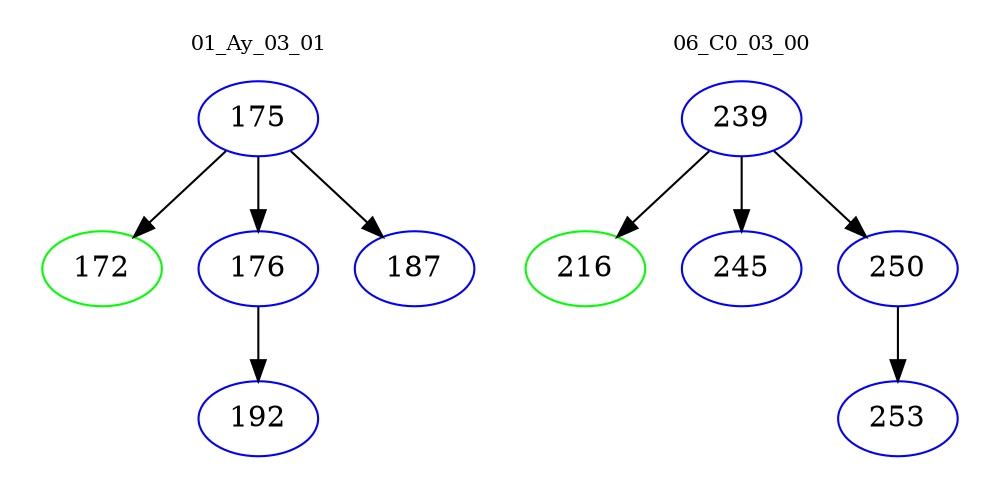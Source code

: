 digraph{
subgraph cluster_0 {
color = white
label = "01_Ay_03_01";
fontsize=10;
T0_175 [label="175", color="blue"]
T0_175 -> T0_172 [color="black"]
T0_172 [label="172", color="green"]
T0_175 -> T0_176 [color="black"]
T0_176 [label="176", color="blue"]
T0_176 -> T0_192 [color="black"]
T0_192 [label="192", color="blue"]
T0_175 -> T0_187 [color="black"]
T0_187 [label="187", color="blue"]
}
subgraph cluster_1 {
color = white
label = "06_C0_03_00";
fontsize=10;
T1_239 [label="239", color="blue"]
T1_239 -> T1_216 [color="black"]
T1_216 [label="216", color="green"]
T1_239 -> T1_245 [color="black"]
T1_245 [label="245", color="blue"]
T1_239 -> T1_250 [color="black"]
T1_250 [label="250", color="blue"]
T1_250 -> T1_253 [color="black"]
T1_253 [label="253", color="blue"]
}
}
